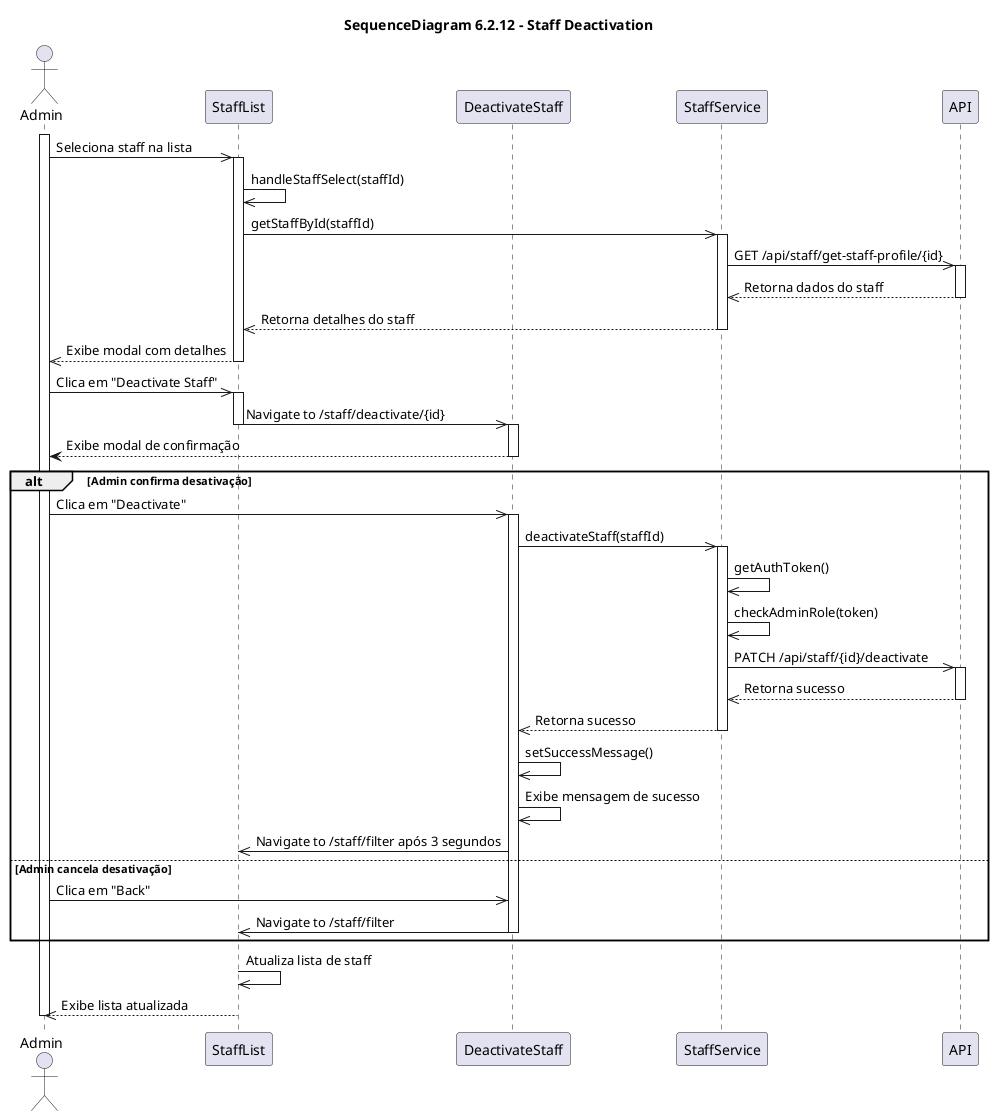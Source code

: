 @startuml
title "SequenceDiagram 6.2.12 - Staff Deactivation"

actor Admin
participant StaffList
participant DeactivateStaff
participant StaffService
participant API

activate Admin
Admin->>StaffList: Seleciona staff na lista
activate StaffList
StaffList->>StaffList: handleStaffSelect(staffId)
StaffList->>StaffService: getStaffById(staffId)
activate StaffService
StaffService->>API: GET /api/staff/get-staff-profile/{id}
activate API
API-->>StaffService: Retorna dados do staff
deactivate API
StaffService-->>StaffList: Retorna detalhes do staff
deactivate StaffService
StaffList-->>Admin: Exibe modal com detalhes
deactivate StaffList
Admin->>StaffList: Clica em "Deactivate Staff"
activate StaffList
StaffList->>DeactivateStaff: Navigate to /staff/deactivate/{id}
deactivate StaffList
activate DeactivateStaff
DeactivateStaff-->Admin: Exibe modal de confirmação
deactivate DeactivateStaff

alt Admin confirma desativação
    Admin->>DeactivateStaff: Clica em "Deactivate"
    activate DeactivateStaff
    DeactivateStaff->>StaffService: deactivateStaff(staffId)
    activate StaffService
    StaffService->>StaffService: getAuthToken()
    StaffService->>StaffService: checkAdminRole(token)
    StaffService->>API: PATCH /api/staff/{id}/deactivate
    activate API
    API-->>StaffService: Retorna sucesso
    deactivate API
    StaffService-->>DeactivateStaff: Retorna sucesso
    deactivate StaffService
    DeactivateStaff->>DeactivateStaff: setSuccessMessage()
    DeactivateStaff->>DeactivateStaff: Exibe mensagem de sucesso
    DeactivateStaff->>StaffList: Navigate to /staff/filter após 3 segundos
else Admin cancela desativação
    Admin->>DeactivateStaff: Clica em "Back"
    DeactivateStaff->>StaffList: Navigate to /staff/filter
    deactivate DeactivateStaff
end

activate StaffList
StaffList->>StaffList: Atualiza lista de staff
StaffList-->>Admin: Exibe lista atualizada
deactivate StaffList
deactivate Admin
@enduml